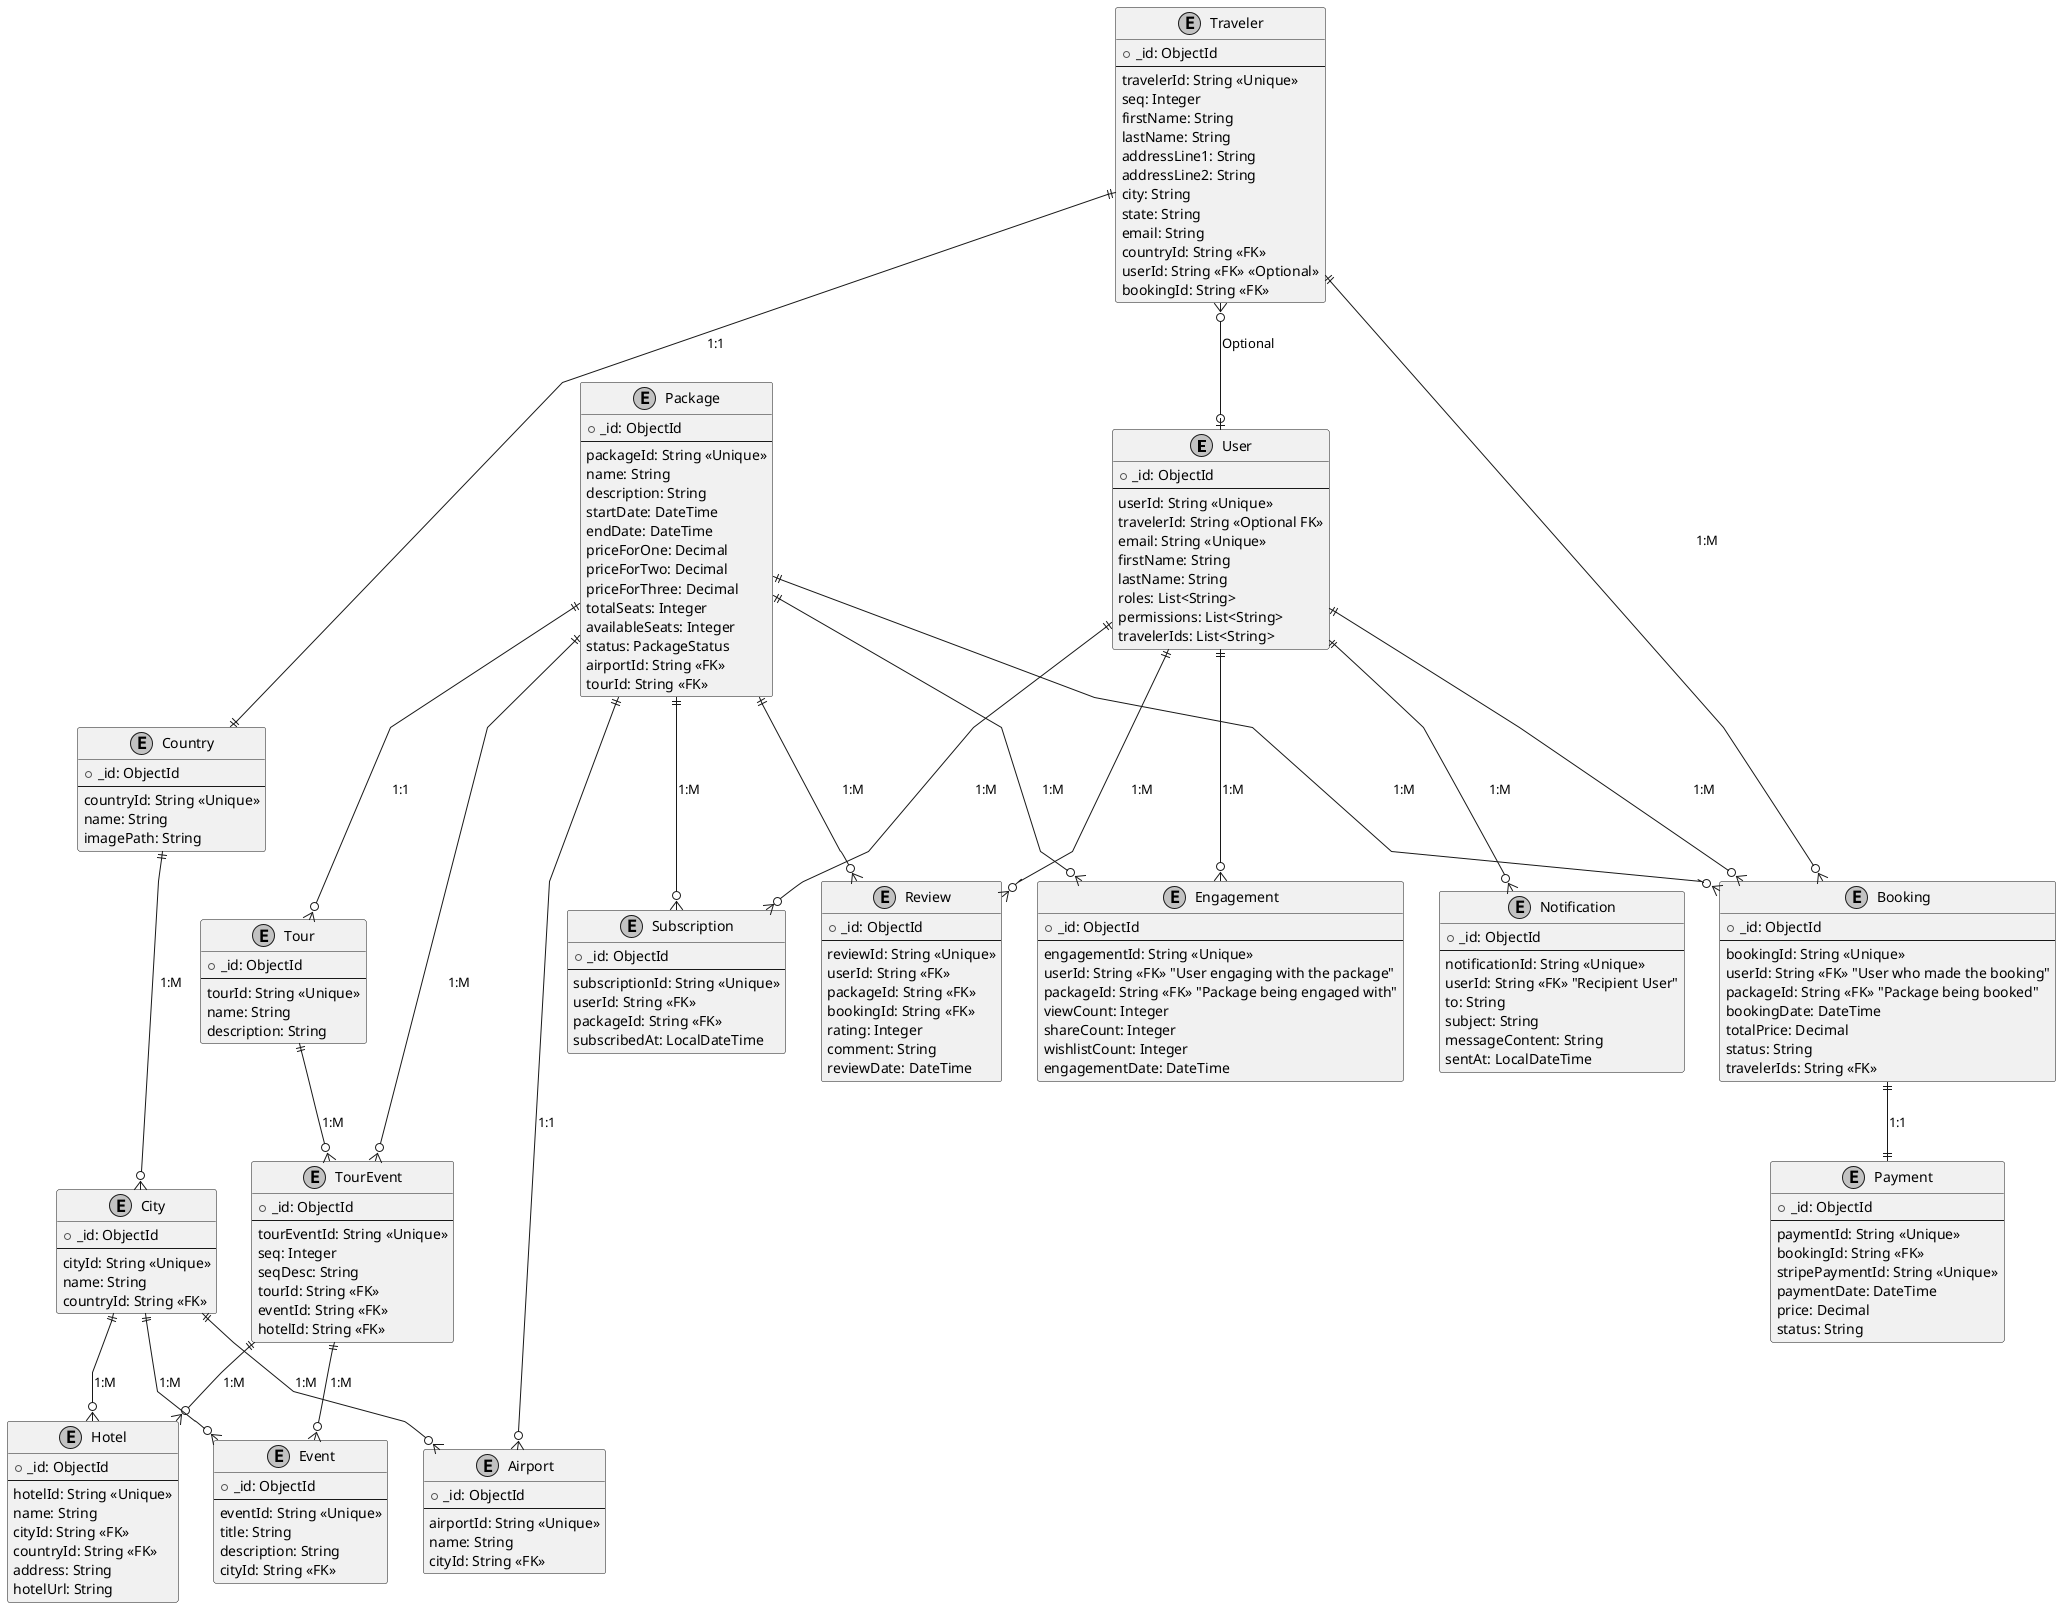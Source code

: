 @startuml
skinparam linetype polyline
skinparam monochrome true
skinparam entity {
    BackgroundColor #DDEEFF
    BorderColor #3366CC
    FontColor Black
}

' Entities
entity "User" as User {
    + _id: ObjectId
    --
    userId: String <<Unique>>
    travelerId: String <<Optional FK>>
    email: String <<Unique>>
    firstName: String
    lastName: String
    roles: List<String>
    permissions: List<String>
    travelerIds: List<String>
}

entity "Engagement" as Engagement {
    + _id: ObjectId
    --
    engagementId: String <<Unique>>
    userId: String <<FK>> "User engaging with the package"
    packageId: String <<FK>> "Package being engaged with"
    viewCount: Integer
    shareCount: Integer
    wishlistCount: Integer
    engagementDate: DateTime
}

entity "Traveler" as Traveler {
    + _id: ObjectId
    --
    travelerId: String <<Unique>>
    seq: Integer
    firstName: String
    lastName: String
    addressLine1: String
    addressLine2: String
    city: String
    state: String
    email: String
    countryId: String <<FK>>
    userId: String <<FK>> <<Optional>>
    bookingId: String <<FK>>
}

entity "Tour" as Tour {
    + _id: ObjectId
    --
    tourId: String <<Unique>>
    name: String
    description: String
}

entity "Package" as Package {
    + _id: ObjectId
    --
    packageId: String <<Unique>>
    name: String
    description: String
    startDate: DateTime
    endDate: DateTime
    priceForOne: Decimal
    priceForTwo: Decimal
    priceForThree: Decimal
    totalSeats: Integer
    availableSeats: Integer
    status: PackageStatus
    airportId: String <<FK>>
    tourId: String <<FK>>
}

entity "Booking" as Booking {
    + _id: ObjectId
    --
    bookingId: String <<Unique>>
    userId: String <<FK>> "User who made the booking"
    packageId: String <<FK>> "Package being booked"
    bookingDate: DateTime
    totalPrice: Decimal
    status: String
    travelerIds: String <<FK>>
}

entity "Payment" as Payment {
    + _id: ObjectId
    --
    paymentId: String <<Unique>>
    bookingId: String <<FK>>
    stripePaymentId: String <<Unique>>
    paymentDate: DateTime
    price: Decimal
    status: String
}

entity "Review" as Review {
    + _id: ObjectId
    --
    reviewId: String <<Unique>>
    userId: String <<FK>>
    packageId: String <<FK>>
    bookingId: String <<FK>>
    rating: Integer
    comment: String
    reviewDate: DateTime
}

entity "Hotel" as Hotel {
    + _id: ObjectId
    --
    hotelId: String <<Unique>>
    name: String
    cityId: String <<FK>>
    countryId: String <<FK>>
    address: String
    hotelUrl: String
}

entity "Airport" as Airport {
    + _id: ObjectId
    --
    airportId: String <<Unique>>
    name: String
    cityId: String <<FK>>
}

entity "City" as City {
    + _id: ObjectId
    --
    cityId: String <<Unique>>
    name: String
    countryId: String <<FK>>
}

entity "Country" as Country {
    + _id: ObjectId
    --
    countryId: String <<Unique>>
    name: String
    imagePath: String
}

entity "Event" as Event {
    + _id: ObjectId
    --
    eventId: String <<Unique>>
    title: String
    description: String
    cityId: String <<FK>>
}

entity "TourEvent" as TourEvent {
    + _id: ObjectId
    --
    tourEventId: String <<Unique>>
    seq: Integer
    seqDesc: String
    tourId: String <<FK>>
    eventId: String <<FK>>
    hotelId: String <<FK>>
}

' Newly Added Entities
entity "Notification" as Notification {
    + _id: ObjectId
    --
    notificationId: String <<Unique>>
    userId: String <<FK>> "Recipient User"
    to: String
    subject: String
    messageContent: String
    sentAt: LocalDateTime
}

entity "Subscription" as Subscription {
    + _id: ObjectId
    --
    subscriptionId: String <<Unique>>
    userId: String <<FK>>
    packageId: String <<FK>>
    subscribedAt: LocalDateTime
}

' Relationships
User ||--o{ Booking : "1:M"
User ||--o{ Review : "1:M"
User ||--o{ Engagement : "1:M"
User ||--o{ Notification : "1:M"
User ||--o{ Subscription : "1:M"

Package ||--o{ Booking : "1:M"
Package ||--o{ Review : "1:M"
Package ||--o{ Engagement : "1:M"
Package ||--o{ Tour : "1:1"
Package ||--o{ Subscription : "1:M"

Booking ||--|| Payment : "1:1"

City ||--o{ Hotel : "1:M"
City ||--o{ Airport : "1:M"
Country ||--o{ City : "1:M"
City ||--o{ Event : "1:M"

Package ||--o{ Airport : "1:1"
Package ||--o{ TourEvent : "1:M"

TourEvent ||--o{ Event : "1:M"
TourEvent ||--o{ Hotel : "1:M"

Traveler ||--|| Country : "1:1"
Traveler ||--o{ Booking : "1:M"
Traveler }o--o| User : "Optional"

"Tour" ||--o{ "TourEvent" : "1:M"
@enduml
